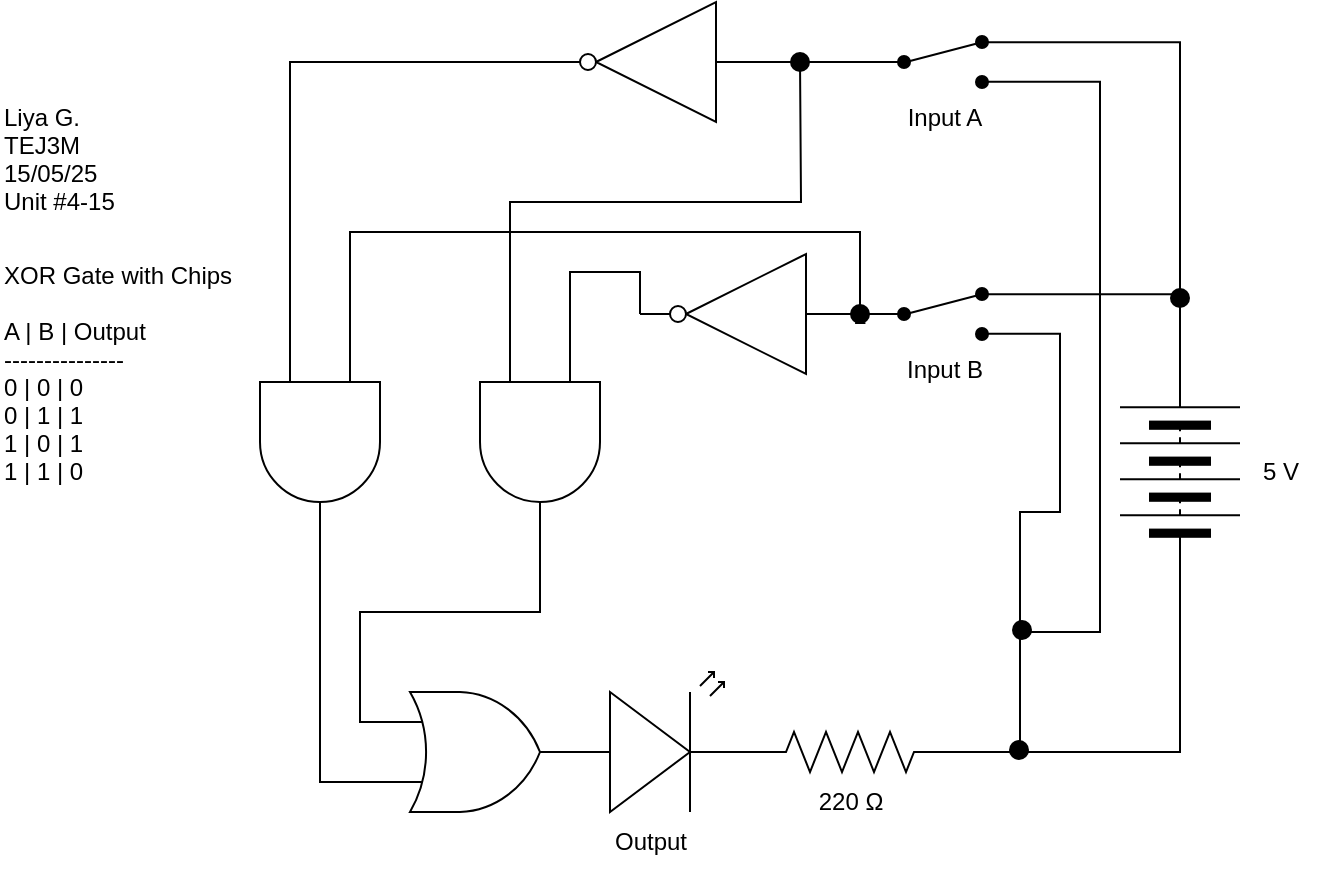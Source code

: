 <mxfile>
    <diagram id="ikzv6-4c6XcEwlvZC-1s" name="Page-1">
        <mxGraphModel dx="1608" dy="1755" grid="1" gridSize="10" guides="1" tooltips="1" connect="1" arrows="1" fold="1" page="1" pageScale="1" pageWidth="827" pageHeight="1169" math="0" shadow="0">
            <root>
                <mxCell id="0"/>
                <mxCell id="1" parent="0"/>
                <mxCell id="2" value="" style="verticalLabelPosition=bottom;shadow=0;dashed=0;align=center;html=1;verticalAlign=top;shape=mxgraph.electrical.logic_gates.inverter_2;rotation=-180;" parent="1" vertex="1">
                    <mxGeometry x="255" y="-85" width="100" height="60" as="geometry"/>
                </mxCell>
                <mxCell id="3" value="" style="verticalLabelPosition=bottom;shadow=0;dashed=0;align=center;html=1;verticalAlign=top;shape=mxgraph.electrical.opto_electronics.led_2;pointerEvents=1;rotation=-180;flipH=1;flipV=1;" parent="1" vertex="1">
                    <mxGeometry x="255" y="250" width="100" height="70" as="geometry"/>
                </mxCell>
                <mxCell id="4" style="edgeStyle=orthogonalEdgeStyle;html=1;exitX=1;exitY=0.5;exitDx=0;exitDy=0;exitPerimeter=0;entryX=0;entryY=0.5;entryDx=0;entryDy=0;rounded=0;curved=0;endArrow=none;endFill=0;" parent="1" source="5" target="7" edge="1">
                    <mxGeometry relative="1" as="geometry"/>
                </mxCell>
                <mxCell id="5" value="" style="pointerEvents=1;verticalLabelPosition=bottom;shadow=0;dashed=0;align=center;html=1;verticalAlign=top;shape=mxgraph.electrical.resistors.resistor_2;rotation=0;flipV=0;flipH=0;" parent="1" vertex="1">
                    <mxGeometry x="355" y="280" width="100" height="20" as="geometry"/>
                </mxCell>
                <mxCell id="6" value="220&amp;nbsp;Ω" style="text;html=1;align=center;verticalAlign=middle;resizable=0;points=[];autosize=1;strokeColor=none;fillColor=none;" parent="1" vertex="1">
                    <mxGeometry x="375" y="300" width="60" height="30" as="geometry"/>
                </mxCell>
                <mxCell id="7" value="" style="pointerEvents=1;verticalLabelPosition=bottom;shadow=0;dashed=0;align=center;html=1;verticalAlign=top;shape=mxgraph.electrical.miscellaneous.batteryStack;rotation=-90;" parent="1" vertex="1">
                    <mxGeometry x="520" y="120" width="100" height="60" as="geometry"/>
                </mxCell>
                <mxCell id="8" style="edgeStyle=orthogonalEdgeStyle;html=1;exitX=1;exitY=0.12;exitDx=0;exitDy=0;entryX=1;entryY=0.5;entryDx=0;entryDy=0;rounded=0;curved=0;endArrow=none;endFill=0;" parent="1" source="10" target="7" edge="1">
                    <mxGeometry relative="1" as="geometry"/>
                </mxCell>
                <mxCell id="9" style="edgeStyle=orthogonalEdgeStyle;html=1;exitX=1;exitY=0.88;exitDx=0;exitDy=0;rounded=0;endArrow=none;endFill=0;entryX=0.317;entryY=0.703;entryDx=0;entryDy=0;entryPerimeter=0;" parent="1" source="10" target="25" edge="1">
                    <mxGeometry relative="1" as="geometry">
                        <mxPoint x="480" y="230" as="targetPoint"/>
                        <Array as="points">
                            <mxPoint x="530" y="-45"/>
                            <mxPoint x="530" y="230"/>
                        </Array>
                    </mxGeometry>
                </mxCell>
                <mxCell id="10" value="" style="html=1;shape=mxgraph.electrical.electro-mechanical.twoWaySwitch;aspect=fixed;elSwitchState=2;flipH=0;flipV=0;fillColor=#000000;" parent="1" vertex="1">
                    <mxGeometry x="414" y="-68" width="75" height="26" as="geometry"/>
                </mxCell>
                <mxCell id="11" style="edgeStyle=orthogonalEdgeStyle;html=1;exitX=1;exitY=0.12;exitDx=0;exitDy=0;entryX=1;entryY=0.5;entryDx=0;entryDy=0;rounded=0;endArrow=none;endFill=0;" parent="1" source="12" target="7" edge="1">
                    <mxGeometry relative="1" as="geometry">
                        <mxPoint x="489" y="70.12" as="sourcePoint"/>
                        <mxPoint x="560" y="100" as="targetPoint"/>
                    </mxGeometry>
                </mxCell>
                <mxCell id="12" value="" style="html=1;shape=mxgraph.electrical.electro-mechanical.twoWaySwitch;aspect=fixed;elSwitchState=2;flipH=0;flipV=0;fillColor=#000000;" parent="1" vertex="1">
                    <mxGeometry x="414" y="58" width="75" height="26" as="geometry"/>
                </mxCell>
                <mxCell id="13" value="Input A" style="text;html=1;align=center;verticalAlign=middle;resizable=0;points=[];autosize=1;strokeColor=none;fillColor=none;" parent="1" vertex="1">
                    <mxGeometry x="421.5" y="-42" width="60" height="30" as="geometry"/>
                </mxCell>
                <mxCell id="14" value="Input B" style="text;html=1;align=center;verticalAlign=middle;resizable=0;points=[];autosize=1;strokeColor=none;fillColor=none;" parent="1" vertex="1">
                    <mxGeometry x="421.5" y="84" width="60" height="30" as="geometry"/>
                </mxCell>
                <mxCell id="15" value="Liya G.&#xa;TEJ3M&#xa;15/05/25&#xa;Unit #4-15" style="text;align=left;verticalAlign=middle;resizable=0;points=[];autosize=1;strokeColor=none;fillColor=none;" parent="1" vertex="1">
                    <mxGeometry x="-20" y="-42" width="80" height="70" as="geometry"/>
                </mxCell>
                <mxCell id="16" value="XOR Gate with Chips&#xa;&#xa;A | B | Output&#xa;---------------&#xa;0 | 0 | 0&#xa;0 | 1 | 1&#xa;1 | 0 | 1&#xa;1 | 1 | 0" style="text;align=left;verticalAlign=middle;resizable=0;points=[];autosize=1;strokeColor=none;fillColor=none;" parent="1" vertex="1">
                    <mxGeometry x="-20" y="35" width="140" height="130" as="geometry"/>
                </mxCell>
                <mxCell id="18" style="edgeStyle=orthogonalEdgeStyle;html=1;exitX=1;exitY=0.57;exitDx=0;exitDy=0;exitPerimeter=0;entryX=0;entryY=0.5;entryDx=0;entryDy=0;entryPerimeter=0;endArrow=none;endFill=0;rounded=0;curved=0;" parent="1" source="3" target="5" edge="1">
                    <mxGeometry relative="1" as="geometry"/>
                </mxCell>
                <mxCell id="22" value="" style="verticalLabelPosition=bottom;shadow=0;dashed=0;align=center;html=1;verticalAlign=top;shape=mxgraph.electrical.logic_gates.logic_gate;operation=or;rotation=0;" parent="1" vertex="1">
                    <mxGeometry x="170" y="260" width="100" height="60" as="geometry"/>
                </mxCell>
                <mxCell id="23" style="edgeStyle=orthogonalEdgeStyle;html=1;exitX=1;exitY=0.88;exitDx=0;exitDy=0;entryX=1;entryY=0.5;entryDx=0;entryDy=0;entryPerimeter=0;rounded=0;endArrow=none;endFill=0;" parent="1" source="12" target="5" edge="1">
                    <mxGeometry relative="1" as="geometry">
                        <Array as="points">
                            <mxPoint x="510" y="81"/>
                            <mxPoint x="510" y="170"/>
                            <mxPoint x="490" y="170"/>
                            <mxPoint x="490" y="290"/>
                        </Array>
                    </mxGeometry>
                </mxCell>
                <mxCell id="24" value="" style="shape=waypoint;sketch=0;size=6;pointerEvents=1;points=[];fillColor=none;resizable=0;rotatable=0;perimeter=centerPerimeter;snapToPoint=1;strokeWidth=3;" parent="1" vertex="1">
                    <mxGeometry x="560" y="53" width="20" height="20" as="geometry"/>
                </mxCell>
                <mxCell id="25" value="" style="shape=waypoint;sketch=0;size=6;pointerEvents=1;points=[];fillColor=none;resizable=0;rotatable=0;perimeter=centerPerimeter;snapToPoint=1;strokeWidth=3;" parent="1" vertex="1">
                    <mxGeometry x="481" y="219" width="20" height="20" as="geometry"/>
                </mxCell>
                <mxCell id="26" value="" style="shape=waypoint;sketch=0;size=6;pointerEvents=1;points=[];fillColor=none;resizable=0;rotatable=0;perimeter=centerPerimeter;snapToPoint=1;strokeWidth=3;" parent="1" vertex="1">
                    <mxGeometry x="479.5" y="279" width="20" height="20" as="geometry"/>
                </mxCell>
                <mxCell id="27" value="5 V" style="text;html=1;align=center;verticalAlign=middle;resizable=0;points=[];autosize=1;strokeColor=none;fillColor=none;" parent="1" vertex="1">
                    <mxGeometry x="600" y="135" width="40" height="30" as="geometry"/>
                </mxCell>
                <mxCell id="28" value="Output" style="text;html=1;align=center;verticalAlign=middle;resizable=0;points=[];autosize=1;strokeColor=none;fillColor=none;" parent="1" vertex="1">
                    <mxGeometry x="275" y="320" width="60" height="30" as="geometry"/>
                </mxCell>
                <mxCell id="40" style="edgeStyle=orthogonalEdgeStyle;html=1;exitDx=0;exitDy=0;exitPerimeter=0;entryX=0;entryY=0.5;entryDx=0;entryDy=0;endArrow=none;endFill=0;rounded=0;" parent="1" source="45" target="12" edge="1">
                    <mxGeometry relative="1" as="geometry"/>
                </mxCell>
                <mxCell id="29" value="" style="verticalLabelPosition=bottom;shadow=0;dashed=0;align=center;html=1;verticalAlign=top;shape=mxgraph.electrical.logic_gates.inverter_2;rotation=-180;" parent="1" vertex="1">
                    <mxGeometry x="300" y="41" width="100" height="60" as="geometry"/>
                </mxCell>
                <mxCell id="44" style="edgeStyle=orthogonalEdgeStyle;html=1;exitX=0;exitY=0.25;exitDx=0;exitDy=0;exitPerimeter=0;rounded=0;endArrow=none;endFill=0;entryX=0.418;entryY=-0.18;entryDx=0;entryDy=0;entryPerimeter=0;" parent="1" source="32" target="45" edge="1">
                    <mxGeometry relative="1" as="geometry">
                        <mxPoint x="410" y="80" as="targetPoint"/>
                        <Array as="points">
                            <mxPoint x="155" y="30"/>
                            <mxPoint x="410" y="30"/>
                        </Array>
                    </mxGeometry>
                </mxCell>
                <mxCell id="32" value="" style="verticalLabelPosition=bottom;shadow=0;dashed=0;align=center;html=1;verticalAlign=top;shape=mxgraph.electrical.logic_gates.logic_gate;operation=and;rotation=90;" parent="1" vertex="1">
                    <mxGeometry x="90" y="105" width="100" height="60" as="geometry"/>
                </mxCell>
                <mxCell id="41" style="edgeStyle=orthogonalEdgeStyle;html=1;rounded=0;endArrow=none;endFill=0;exitX=0;exitY=0.75;exitDx=0;exitDy=0;exitPerimeter=0;" parent="1" source="33" edge="1">
                    <mxGeometry relative="1" as="geometry">
                        <mxPoint x="380" y="-56" as="targetPoint"/>
                        <mxPoint x="235" y="50" as="sourcePoint"/>
                    </mxGeometry>
                </mxCell>
                <mxCell id="33" value="" style="verticalLabelPosition=bottom;shadow=0;dashed=0;align=center;html=1;verticalAlign=top;shape=mxgraph.electrical.logic_gates.logic_gate;operation=and;rotation=90;" parent="1" vertex="1">
                    <mxGeometry x="200" y="105" width="100" height="60" as="geometry"/>
                </mxCell>
                <mxCell id="34" style="edgeStyle=orthogonalEdgeStyle;html=1;entryX=0;entryY=0.75;entryDx=0;entryDy=0;entryPerimeter=0;endArrow=none;endFill=0;rounded=0;" parent="1" source="32" target="22" edge="1">
                    <mxGeometry relative="1" as="geometry"/>
                </mxCell>
                <mxCell id="35" style="edgeStyle=orthogonalEdgeStyle;html=1;entryX=0;entryY=0.25;entryDx=0;entryDy=0;entryPerimeter=0;rounded=0;endArrow=none;endFill=0;" parent="1" source="33" target="22" edge="1">
                    <mxGeometry relative="1" as="geometry">
                        <Array as="points">
                            <mxPoint x="250" y="220"/>
                            <mxPoint x="160" y="220"/>
                            <mxPoint x="160" y="275"/>
                        </Array>
                    </mxGeometry>
                </mxCell>
                <mxCell id="36" style="edgeStyle=orthogonalEdgeStyle;html=1;exitX=1;exitY=0.5;exitDx=0;exitDy=0;exitPerimeter=0;entryX=0;entryY=0.25;entryDx=0;entryDy=0;entryPerimeter=0;rounded=0;endArrow=none;endFill=0;" parent="1" source="29" target="33" edge="1">
                    <mxGeometry relative="1" as="geometry">
                        <Array as="points">
                            <mxPoint x="300" y="50"/>
                            <mxPoint x="265" y="50"/>
                        </Array>
                    </mxGeometry>
                </mxCell>
                <mxCell id="38" style="edgeStyle=orthogonalEdgeStyle;html=1;entryX=0;entryY=0.5;entryDx=0;entryDy=0;entryPerimeter=0;endArrow=none;endFill=0;rounded=0;" parent="1" source="10" target="2" edge="1">
                    <mxGeometry relative="1" as="geometry"/>
                </mxCell>
                <mxCell id="39" style="edgeStyle=orthogonalEdgeStyle;html=1;entryX=0;entryY=0.75;entryDx=0;entryDy=0;entryPerimeter=0;rounded=0;endArrow=none;endFill=0;" parent="1" source="2" target="32" edge="1">
                    <mxGeometry relative="1" as="geometry"/>
                </mxCell>
                <mxCell id="43" value="" style="shape=waypoint;sketch=0;size=6;pointerEvents=1;points=[];fillColor=none;resizable=0;rotatable=0;perimeter=centerPerimeter;snapToPoint=1;strokeWidth=3;" parent="1" vertex="1">
                    <mxGeometry x="370" y="-65" width="20" height="20" as="geometry"/>
                </mxCell>
                <mxCell id="46" value="" style="edgeStyle=orthogonalEdgeStyle;html=1;exitX=0;exitY=0.5;exitDx=0;exitDy=0;exitPerimeter=0;entryDx=0;entryDy=0;endArrow=none;endFill=0;rounded=0;" parent="1" source="29" target="45" edge="1">
                    <mxGeometry relative="1" as="geometry">
                        <mxPoint x="400" y="71" as="sourcePoint"/>
                        <mxPoint x="414" y="71" as="targetPoint"/>
                    </mxGeometry>
                </mxCell>
                <mxCell id="45" value="1" style="shape=waypoint;sketch=0;size=6;pointerEvents=1;points=[];fillColor=none;resizable=0;rotatable=0;perimeter=centerPerimeter;snapToPoint=1;strokeWidth=3;" parent="1" vertex="1">
                    <mxGeometry x="400" y="61" width="20" height="20" as="geometry"/>
                </mxCell>
            </root>
        </mxGraphModel>
    </diagram>
</mxfile>